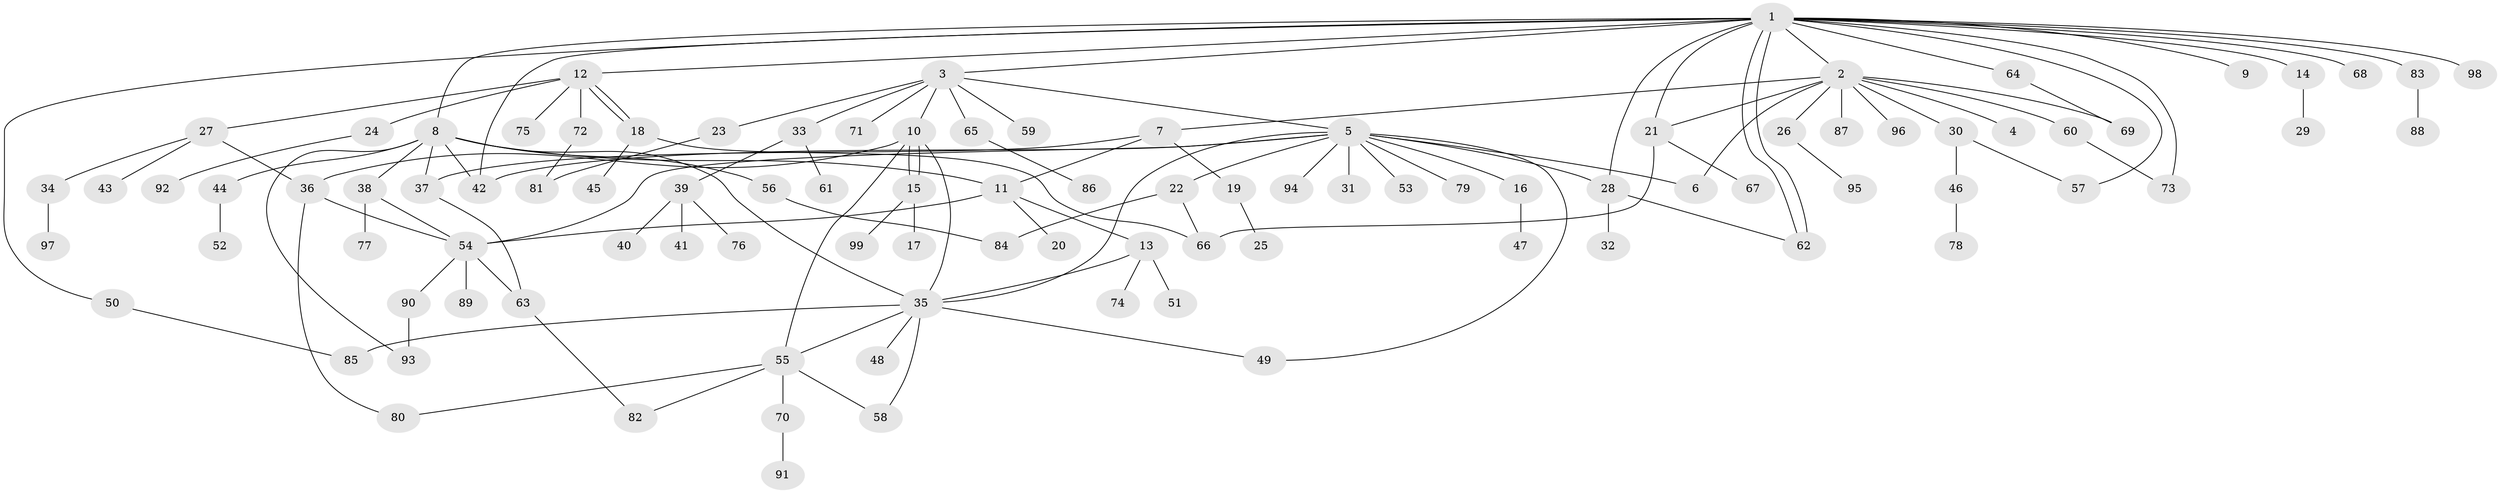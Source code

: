 // Generated by graph-tools (version 1.1) at 2025/01/03/09/25 03:01:43]
// undirected, 99 vertices, 131 edges
graph export_dot {
graph [start="1"]
  node [color=gray90,style=filled];
  1;
  2;
  3;
  4;
  5;
  6;
  7;
  8;
  9;
  10;
  11;
  12;
  13;
  14;
  15;
  16;
  17;
  18;
  19;
  20;
  21;
  22;
  23;
  24;
  25;
  26;
  27;
  28;
  29;
  30;
  31;
  32;
  33;
  34;
  35;
  36;
  37;
  38;
  39;
  40;
  41;
  42;
  43;
  44;
  45;
  46;
  47;
  48;
  49;
  50;
  51;
  52;
  53;
  54;
  55;
  56;
  57;
  58;
  59;
  60;
  61;
  62;
  63;
  64;
  65;
  66;
  67;
  68;
  69;
  70;
  71;
  72;
  73;
  74;
  75;
  76;
  77;
  78;
  79;
  80;
  81;
  82;
  83;
  84;
  85;
  86;
  87;
  88;
  89;
  90;
  91;
  92;
  93;
  94;
  95;
  96;
  97;
  98;
  99;
  1 -- 2;
  1 -- 3;
  1 -- 8;
  1 -- 9;
  1 -- 12;
  1 -- 14;
  1 -- 21;
  1 -- 28;
  1 -- 42;
  1 -- 50;
  1 -- 57;
  1 -- 62;
  1 -- 62;
  1 -- 64;
  1 -- 68;
  1 -- 73;
  1 -- 83;
  1 -- 98;
  2 -- 4;
  2 -- 6;
  2 -- 7;
  2 -- 21;
  2 -- 26;
  2 -- 30;
  2 -- 60;
  2 -- 69;
  2 -- 87;
  2 -- 96;
  3 -- 5;
  3 -- 10;
  3 -- 23;
  3 -- 33;
  3 -- 59;
  3 -- 65;
  3 -- 71;
  5 -- 6;
  5 -- 16;
  5 -- 22;
  5 -- 28;
  5 -- 31;
  5 -- 35;
  5 -- 42;
  5 -- 49;
  5 -- 53;
  5 -- 54;
  5 -- 79;
  5 -- 94;
  7 -- 11;
  7 -- 19;
  7 -- 37;
  8 -- 11;
  8 -- 35;
  8 -- 37;
  8 -- 38;
  8 -- 42;
  8 -- 44;
  8 -- 56;
  8 -- 93;
  10 -- 15;
  10 -- 15;
  10 -- 35;
  10 -- 36;
  10 -- 55;
  11 -- 13;
  11 -- 20;
  11 -- 54;
  12 -- 18;
  12 -- 18;
  12 -- 24;
  12 -- 27;
  12 -- 72;
  12 -- 75;
  13 -- 35;
  13 -- 51;
  13 -- 74;
  14 -- 29;
  15 -- 17;
  15 -- 99;
  16 -- 47;
  18 -- 45;
  18 -- 66;
  19 -- 25;
  21 -- 66;
  21 -- 67;
  22 -- 66;
  22 -- 84;
  23 -- 81;
  24 -- 92;
  26 -- 95;
  27 -- 34;
  27 -- 36;
  27 -- 43;
  28 -- 32;
  28 -- 62;
  30 -- 46;
  30 -- 57;
  33 -- 39;
  33 -- 61;
  34 -- 97;
  35 -- 48;
  35 -- 49;
  35 -- 55;
  35 -- 58;
  35 -- 85;
  36 -- 54;
  36 -- 80;
  37 -- 63;
  38 -- 54;
  38 -- 77;
  39 -- 40;
  39 -- 41;
  39 -- 76;
  44 -- 52;
  46 -- 78;
  50 -- 85;
  54 -- 63;
  54 -- 89;
  54 -- 90;
  55 -- 58;
  55 -- 70;
  55 -- 80;
  55 -- 82;
  56 -- 84;
  60 -- 73;
  63 -- 82;
  64 -- 69;
  65 -- 86;
  70 -- 91;
  72 -- 81;
  83 -- 88;
  90 -- 93;
}
